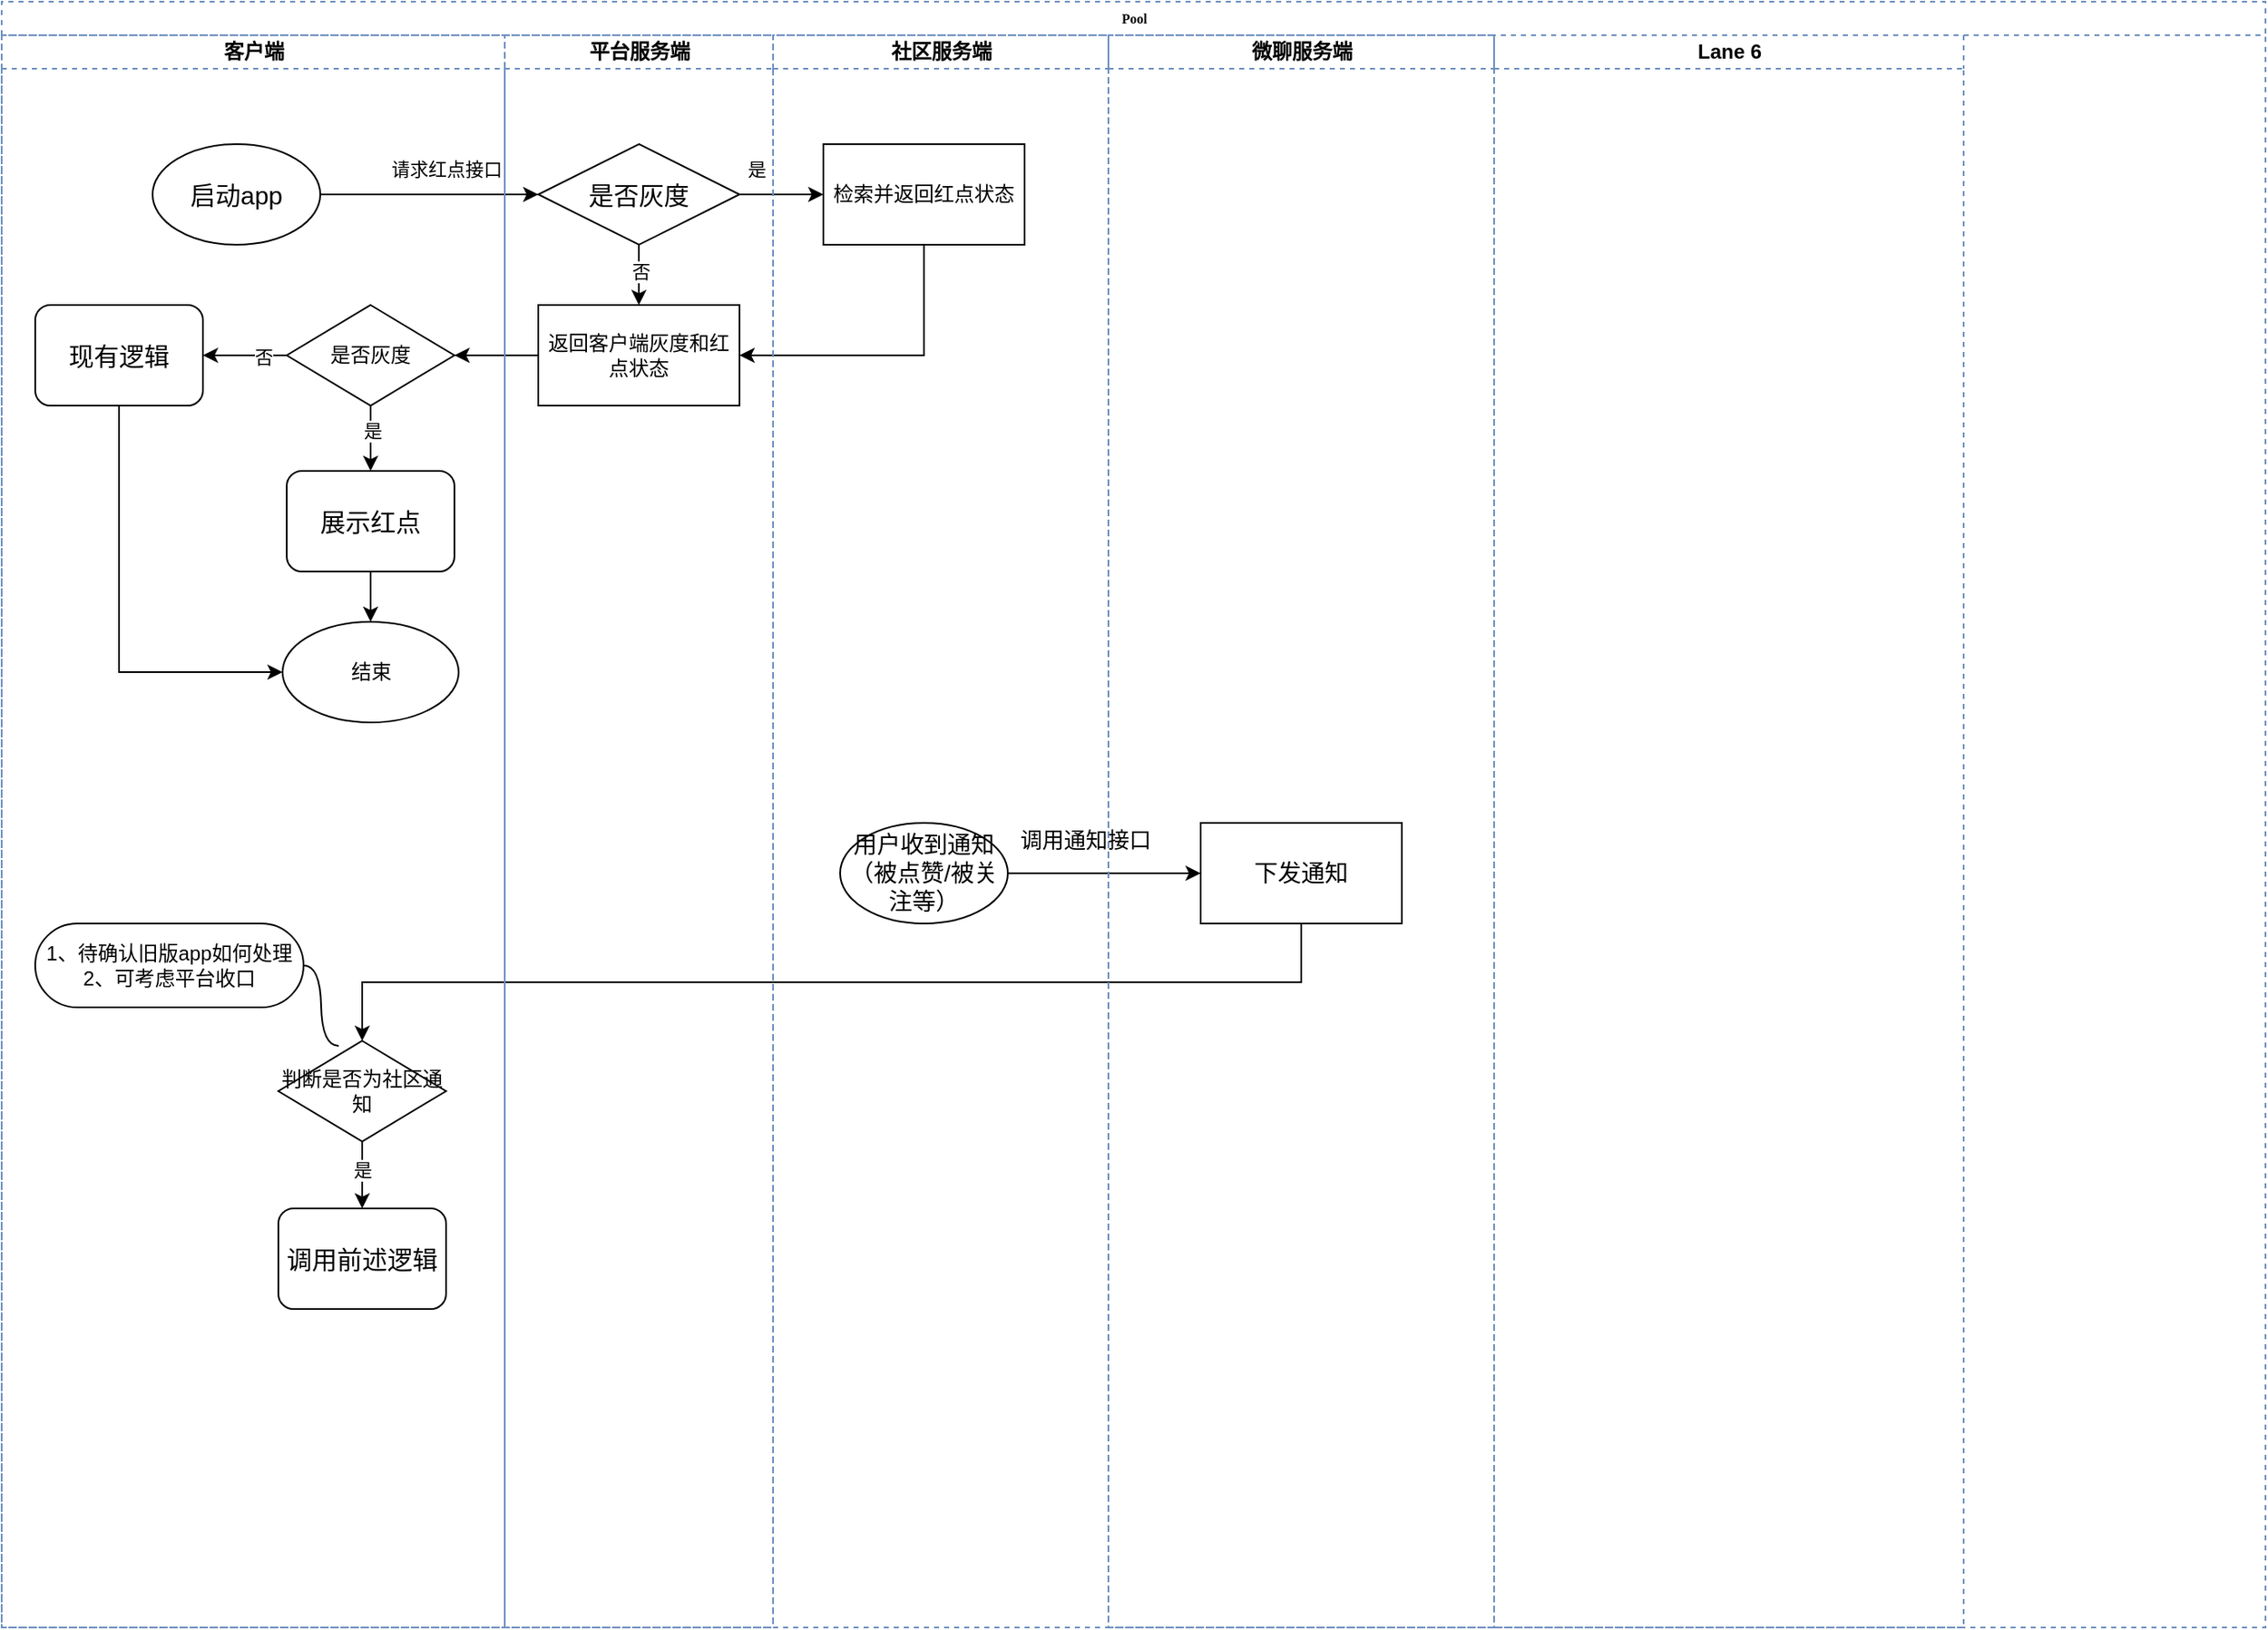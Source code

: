<mxfile version="24.5.1" type="github">
  <diagram name="Page-1" id="74e2e168-ea6b-b213-b513-2b3c1d86103e">
    <mxGraphModel dx="1372" dy="786" grid="1" gridSize="10" guides="1" tooltips="1" connect="1" arrows="1" fold="1" page="1" pageScale="1" pageWidth="1100" pageHeight="850" background="none" math="0" shadow="0">
      <root>
        <mxCell id="0" />
        <mxCell id="1" parent="0" />
        <mxCell id="77e6c97f196da883-1" value="Pool" style="swimlane;html=1;childLayout=stackLayout;startSize=20;rounded=0;shadow=0;labelBackgroundColor=none;strokeWidth=1;fontFamily=Verdana;fontSize=8;align=center;dashed=1;fillColor=none;strokeColor=#6c8ebf;gradientColor=none;" parent="1" vertex="1">
          <mxGeometry x="70" y="40" width="1350" height="970" as="geometry" />
        </mxCell>
        <mxCell id="dWRoaltd0C7rDY0c2W8I-20" style="edgeStyle=orthogonalEdgeStyle;rounded=0;orthogonalLoop=1;jettySize=auto;html=1;exitX=0;exitY=0.5;exitDx=0;exitDy=0;entryX=1;entryY=0.5;entryDx=0;entryDy=0;" edge="1" parent="77e6c97f196da883-1" source="dWRoaltd0C7rDY0c2W8I-14" target="dWRoaltd0C7rDY0c2W8I-19">
          <mxGeometry relative="1" as="geometry" />
        </mxCell>
        <mxCell id="dWRoaltd0C7rDY0c2W8I-3" value="" style="edgeStyle=orthogonalEdgeStyle;rounded=0;orthogonalLoop=1;jettySize=auto;html=1;" edge="1" parent="77e6c97f196da883-1" source="77e6c97f196da883-8" target="dWRoaltd0C7rDY0c2W8I-2">
          <mxGeometry relative="1" as="geometry" />
        </mxCell>
        <mxCell id="dWRoaltd0C7rDY0c2W8I-6" value="请求红点接口" style="edgeLabel;html=1;align=center;verticalAlign=middle;resizable=0;points=[];horizontal=1;" vertex="1" connectable="0" parent="dWRoaltd0C7rDY0c2W8I-3">
          <mxGeometry relative="1" as="geometry">
            <mxPoint x="10" y="-15" as="offset" />
          </mxGeometry>
        </mxCell>
        <mxCell id="dWRoaltd0C7rDY0c2W8I-10" value="" style="edgeStyle=orthogonalEdgeStyle;rounded=0;orthogonalLoop=1;jettySize=auto;html=1;" edge="1" parent="77e6c97f196da883-1" source="dWRoaltd0C7rDY0c2W8I-2" target="dWRoaltd0C7rDY0c2W8I-9">
          <mxGeometry relative="1" as="geometry" />
        </mxCell>
        <mxCell id="dWRoaltd0C7rDY0c2W8I-13" value="是" style="edgeLabel;html=1;align=center;verticalAlign=middle;resizable=0;points=[];" vertex="1" connectable="0" parent="dWRoaltd0C7rDY0c2W8I-10">
          <mxGeometry x="0.32" y="2" relative="1" as="geometry">
            <mxPoint x="-23" y="-13" as="offset" />
          </mxGeometry>
        </mxCell>
        <mxCell id="dWRoaltd0C7rDY0c2W8I-16" style="edgeStyle=orthogonalEdgeStyle;rounded=0;orthogonalLoop=1;jettySize=auto;html=1;entryX=1;entryY=0.5;entryDx=0;entryDy=0;exitX=0.5;exitY=1;exitDx=0;exitDy=0;" edge="1" parent="77e6c97f196da883-1" source="dWRoaltd0C7rDY0c2W8I-9" target="dWRoaltd0C7rDY0c2W8I-14">
          <mxGeometry relative="1" as="geometry" />
        </mxCell>
        <mxCell id="dWRoaltd0C7rDY0c2W8I-37" value="" style="edgeStyle=orthogonalEdgeStyle;rounded=0;orthogonalLoop=1;jettySize=auto;html=1;fontSize=13;" edge="1" parent="77e6c97f196da883-1" source="dWRoaltd0C7rDY0c2W8I-35" target="dWRoaltd0C7rDY0c2W8I-36">
          <mxGeometry relative="1" as="geometry" />
        </mxCell>
        <mxCell id="dWRoaltd0C7rDY0c2W8I-38" value="&lt;font style=&quot;font-size: 13px;&quot;&gt;调用通知接口&lt;/font&gt;" style="edgeLabel;html=1;align=center;verticalAlign=middle;resizable=0;points=[];" vertex="1" connectable="0" parent="dWRoaltd0C7rDY0c2W8I-37">
          <mxGeometry x="-0.229" y="2" relative="1" as="geometry">
            <mxPoint x="1" y="-18" as="offset" />
          </mxGeometry>
        </mxCell>
        <mxCell id="dWRoaltd0C7rDY0c2W8I-42" style="edgeStyle=orthogonalEdgeStyle;rounded=0;orthogonalLoop=1;jettySize=auto;html=1;exitX=0.5;exitY=1;exitDx=0;exitDy=0;" edge="1" parent="77e6c97f196da883-1" source="dWRoaltd0C7rDY0c2W8I-36" target="dWRoaltd0C7rDY0c2W8I-41">
          <mxGeometry relative="1" as="geometry" />
        </mxCell>
        <mxCell id="77e6c97f196da883-2" value="客户端" style="swimlane;html=1;startSize=20;dashed=1;fillColor=none;strokeColor=#6c8ebf;gradientColor=none;" parent="77e6c97f196da883-1" vertex="1">
          <mxGeometry y="20" width="300" height="950" as="geometry" />
        </mxCell>
        <mxCell id="77e6c97f196da883-8" value="&lt;font style=&quot;font-size: 15px;&quot;&gt;启动app&lt;/font&gt;" style="ellipse;whiteSpace=wrap;html=1;" parent="77e6c97f196da883-2" vertex="1">
          <mxGeometry x="90" y="65" width="100" height="60" as="geometry" />
        </mxCell>
        <mxCell id="dWRoaltd0C7rDY0c2W8I-25" style="edgeStyle=orthogonalEdgeStyle;rounded=0;orthogonalLoop=1;jettySize=auto;html=1;exitX=0.5;exitY=1;exitDx=0;exitDy=0;" edge="1" parent="77e6c97f196da883-2" source="dWRoaltd0C7rDY0c2W8I-19" target="dWRoaltd0C7rDY0c2W8I-24">
          <mxGeometry relative="1" as="geometry" />
        </mxCell>
        <mxCell id="dWRoaltd0C7rDY0c2W8I-26" value="是" style="edgeLabel;html=1;align=center;verticalAlign=middle;resizable=0;points=[];" vertex="1" connectable="0" parent="dWRoaltd0C7rDY0c2W8I-25">
          <mxGeometry x="-0.292" y="1" relative="1" as="geometry">
            <mxPoint as="offset" />
          </mxGeometry>
        </mxCell>
        <mxCell id="dWRoaltd0C7rDY0c2W8I-30" style="edgeStyle=orthogonalEdgeStyle;rounded=0;orthogonalLoop=1;jettySize=auto;html=1;exitX=0;exitY=0.5;exitDx=0;exitDy=0;entryX=1;entryY=0.5;entryDx=0;entryDy=0;" edge="1" parent="77e6c97f196da883-2" source="dWRoaltd0C7rDY0c2W8I-19" target="dWRoaltd0C7rDY0c2W8I-29">
          <mxGeometry relative="1" as="geometry" />
        </mxCell>
        <mxCell id="dWRoaltd0C7rDY0c2W8I-31" value="否" style="edgeLabel;html=1;align=center;verticalAlign=middle;resizable=0;points=[];" vertex="1" connectable="0" parent="dWRoaltd0C7rDY0c2W8I-30">
          <mxGeometry x="-0.419" y="1" relative="1" as="geometry">
            <mxPoint as="offset" />
          </mxGeometry>
        </mxCell>
        <mxCell id="dWRoaltd0C7rDY0c2W8I-19" value="是否灰度" style="rhombus;whiteSpace=wrap;html=1;" vertex="1" parent="77e6c97f196da883-2">
          <mxGeometry x="170" y="161" width="100" height="60" as="geometry" />
        </mxCell>
        <mxCell id="dWRoaltd0C7rDY0c2W8I-33" style="edgeStyle=orthogonalEdgeStyle;rounded=0;orthogonalLoop=1;jettySize=auto;html=1;exitX=0.5;exitY=1;exitDx=0;exitDy=0;entryX=0.5;entryY=0;entryDx=0;entryDy=0;" edge="1" parent="77e6c97f196da883-2" source="dWRoaltd0C7rDY0c2W8I-24" target="dWRoaltd0C7rDY0c2W8I-32">
          <mxGeometry relative="1" as="geometry" />
        </mxCell>
        <mxCell id="dWRoaltd0C7rDY0c2W8I-24" value="&lt;span style=&quot;font-size: 15px;&quot;&gt;展示红点&lt;/span&gt;" style="rounded=1;whiteSpace=wrap;html=1;shadow=0;labelBackgroundColor=none;strokeWidth=1;fontFamily=Verdana;fontSize=8;align=center;" vertex="1" parent="77e6c97f196da883-2">
          <mxGeometry x="170" y="260" width="100" height="60" as="geometry" />
        </mxCell>
        <mxCell id="dWRoaltd0C7rDY0c2W8I-34" style="edgeStyle=orthogonalEdgeStyle;rounded=0;orthogonalLoop=1;jettySize=auto;html=1;exitX=0.5;exitY=1;exitDx=0;exitDy=0;entryX=0;entryY=0.5;entryDx=0;entryDy=0;" edge="1" parent="77e6c97f196da883-2" source="dWRoaltd0C7rDY0c2W8I-29" target="dWRoaltd0C7rDY0c2W8I-32">
          <mxGeometry relative="1" as="geometry" />
        </mxCell>
        <mxCell id="dWRoaltd0C7rDY0c2W8I-29" value="&lt;span style=&quot;font-size: 15px;&quot;&gt;现有逻辑&lt;/span&gt;" style="rounded=1;whiteSpace=wrap;html=1;shadow=0;labelBackgroundColor=none;strokeWidth=1;fontFamily=Verdana;fontSize=8;align=center;" vertex="1" parent="77e6c97f196da883-2">
          <mxGeometry x="20" y="161" width="100" height="60" as="geometry" />
        </mxCell>
        <mxCell id="dWRoaltd0C7rDY0c2W8I-32" value="结束" style="ellipse;whiteSpace=wrap;html=1;" vertex="1" parent="77e6c97f196da883-2">
          <mxGeometry x="167.5" y="350" width="105" height="60" as="geometry" />
        </mxCell>
        <mxCell id="dWRoaltd0C7rDY0c2W8I-46" style="edgeStyle=orthogonalEdgeStyle;rounded=0;orthogonalLoop=1;jettySize=auto;html=1;exitX=0.5;exitY=1;exitDx=0;exitDy=0;entryX=0.5;entryY=0;entryDx=0;entryDy=0;" edge="1" parent="77e6c97f196da883-2" source="dWRoaltd0C7rDY0c2W8I-41" target="dWRoaltd0C7rDY0c2W8I-51">
          <mxGeometry relative="1" as="geometry">
            <mxPoint x="215" y="700" as="targetPoint" />
          </mxGeometry>
        </mxCell>
        <mxCell id="dWRoaltd0C7rDY0c2W8I-47" value="是" style="edgeLabel;html=1;align=center;verticalAlign=middle;resizable=0;points=[];" vertex="1" connectable="0" parent="dWRoaltd0C7rDY0c2W8I-46">
          <mxGeometry x="-0.169" relative="1" as="geometry">
            <mxPoint as="offset" />
          </mxGeometry>
        </mxCell>
        <mxCell id="dWRoaltd0C7rDY0c2W8I-41" value="判断是否为社区通知" style="rhombus;whiteSpace=wrap;html=1;" vertex="1" parent="77e6c97f196da883-2">
          <mxGeometry x="165" y="600" width="100" height="60" as="geometry" />
        </mxCell>
        <mxCell id="dWRoaltd0C7rDY0c2W8I-43" value="1、待确认旧版app如何处理&lt;div&gt;2、可考虑平台收口&lt;/div&gt;" style="whiteSpace=wrap;html=1;rounded=1;arcSize=50;align=center;verticalAlign=middle;strokeWidth=1;autosize=1;spacing=4;treeFolding=1;treeMoving=1;newEdgeStyle={&quot;edgeStyle&quot;:&quot;entityRelationEdgeStyle&quot;,&quot;startArrow&quot;:&quot;none&quot;,&quot;endArrow&quot;:&quot;none&quot;,&quot;segment&quot;:10,&quot;curved&quot;:1,&quot;sourcePerimeterSpacing&quot;:0,&quot;targetPerimeterSpacing&quot;:0};" vertex="1" parent="77e6c97f196da883-2">
          <mxGeometry x="20" y="530" width="160" height="50" as="geometry" />
        </mxCell>
        <mxCell id="dWRoaltd0C7rDY0c2W8I-44" value="" style="edgeStyle=entityRelationEdgeStyle;startArrow=none;endArrow=none;segment=10;curved=1;sourcePerimeterSpacing=0;targetPerimeterSpacing=0;rounded=0;exitX=0.36;exitY=0.05;exitDx=0;exitDy=0;exitPerimeter=0;" edge="1" target="dWRoaltd0C7rDY0c2W8I-43" parent="77e6c97f196da883-2" source="dWRoaltd0C7rDY0c2W8I-41">
          <mxGeometry relative="1" as="geometry">
            <mxPoint x="95" y="630" as="sourcePoint" />
          </mxGeometry>
        </mxCell>
        <mxCell id="dWRoaltd0C7rDY0c2W8I-51" value="&lt;span style=&quot;font-size: 15px;&quot;&gt;调用前述逻辑&lt;/span&gt;" style="rounded=1;whiteSpace=wrap;html=1;shadow=0;labelBackgroundColor=none;strokeWidth=1;fontFamily=Verdana;fontSize=8;align=center;" vertex="1" parent="77e6c97f196da883-2">
          <mxGeometry x="165" y="700" width="100" height="60" as="geometry" />
        </mxCell>
        <mxCell id="77e6c97f196da883-4" value="平台服务端" style="swimlane;html=1;startSize=20;dashed=1;fillColor=none;strokeColor=#6c8ebf;gradientColor=none;" parent="77e6c97f196da883-1" vertex="1">
          <mxGeometry x="300" y="20" width="160" height="950" as="geometry" />
        </mxCell>
        <mxCell id="dWRoaltd0C7rDY0c2W8I-15" value="" style="edgeStyle=orthogonalEdgeStyle;rounded=0;orthogonalLoop=1;jettySize=auto;html=1;" edge="1" parent="77e6c97f196da883-4" source="dWRoaltd0C7rDY0c2W8I-2" target="dWRoaltd0C7rDY0c2W8I-14">
          <mxGeometry relative="1" as="geometry" />
        </mxCell>
        <mxCell id="dWRoaltd0C7rDY0c2W8I-22" value="否" style="edgeLabel;html=1;align=center;verticalAlign=middle;resizable=0;points=[];" vertex="1" connectable="0" parent="dWRoaltd0C7rDY0c2W8I-15">
          <mxGeometry x="-0.275" y="1" relative="1" as="geometry">
            <mxPoint as="offset" />
          </mxGeometry>
        </mxCell>
        <mxCell id="dWRoaltd0C7rDY0c2W8I-2" value="&lt;font style=&quot;font-size: 15px;&quot;&gt;是否灰度&lt;/font&gt;" style="rhombus;whiteSpace=wrap;html=1;" vertex="1" parent="77e6c97f196da883-4">
          <mxGeometry x="20" y="65" width="120" height="60" as="geometry" />
        </mxCell>
        <mxCell id="dWRoaltd0C7rDY0c2W8I-14" value="返回客户端灰度和红点状态" style="whiteSpace=wrap;html=1;" vertex="1" parent="77e6c97f196da883-4">
          <mxGeometry x="20" y="161" width="120" height="60" as="geometry" />
        </mxCell>
        <mxCell id="77e6c97f196da883-5" value="社区服务端" style="swimlane;html=1;startSize=20;dashed=1;fillColor=none;strokeColor=#6c8ebf;gradientColor=none;" parent="77e6c97f196da883-1" vertex="1">
          <mxGeometry x="460" y="20" width="200" height="950" as="geometry" />
        </mxCell>
        <mxCell id="dWRoaltd0C7rDY0c2W8I-9" value="检索并返回红点状态" style="whiteSpace=wrap;html=1;" vertex="1" parent="77e6c97f196da883-5">
          <mxGeometry x="30" y="65" width="120" height="60" as="geometry" />
        </mxCell>
        <mxCell id="dWRoaltd0C7rDY0c2W8I-35" value="&lt;font style=&quot;font-size: 14px;&quot;&gt;用户收到通知&lt;/font&gt;&lt;div style=&quot;font-size: 14px;&quot;&gt;&lt;span style=&quot;font-size: 14px;&quot;&gt;（被点赞/被关注等）&lt;/span&gt;&lt;/div&gt;" style="ellipse;whiteSpace=wrap;html=1;fontSize=14;" vertex="1" parent="77e6c97f196da883-5">
          <mxGeometry x="40" y="470" width="100" height="60" as="geometry" />
        </mxCell>
        <mxCell id="77e6c97f196da883-6" value="微聊服务端" style="swimlane;html=1;startSize=20;dashed=1;fillColor=none;strokeColor=#6c8ebf;gradientColor=none;" parent="77e6c97f196da883-1" vertex="1">
          <mxGeometry x="660" y="20" width="230" height="950" as="geometry" />
        </mxCell>
        <mxCell id="dWRoaltd0C7rDY0c2W8I-36" value="下发通知" style="whiteSpace=wrap;html=1;fontSize=14;" vertex="1" parent="77e6c97f196da883-6">
          <mxGeometry x="55" y="470" width="120" height="60" as="geometry" />
        </mxCell>
        <mxCell id="77e6c97f196da883-7" value="Lane 6" style="swimlane;html=1;startSize=20;dashed=1;fillColor=none;strokeColor=#6c8ebf;gradientColor=none;" parent="77e6c97f196da883-1" vertex="1">
          <mxGeometry x="890" y="20" width="280" height="950" as="geometry">
            <mxRectangle x="960" y="20" width="40" height="860" as="alternateBounds" />
          </mxGeometry>
        </mxCell>
      </root>
    </mxGraphModel>
  </diagram>
</mxfile>
